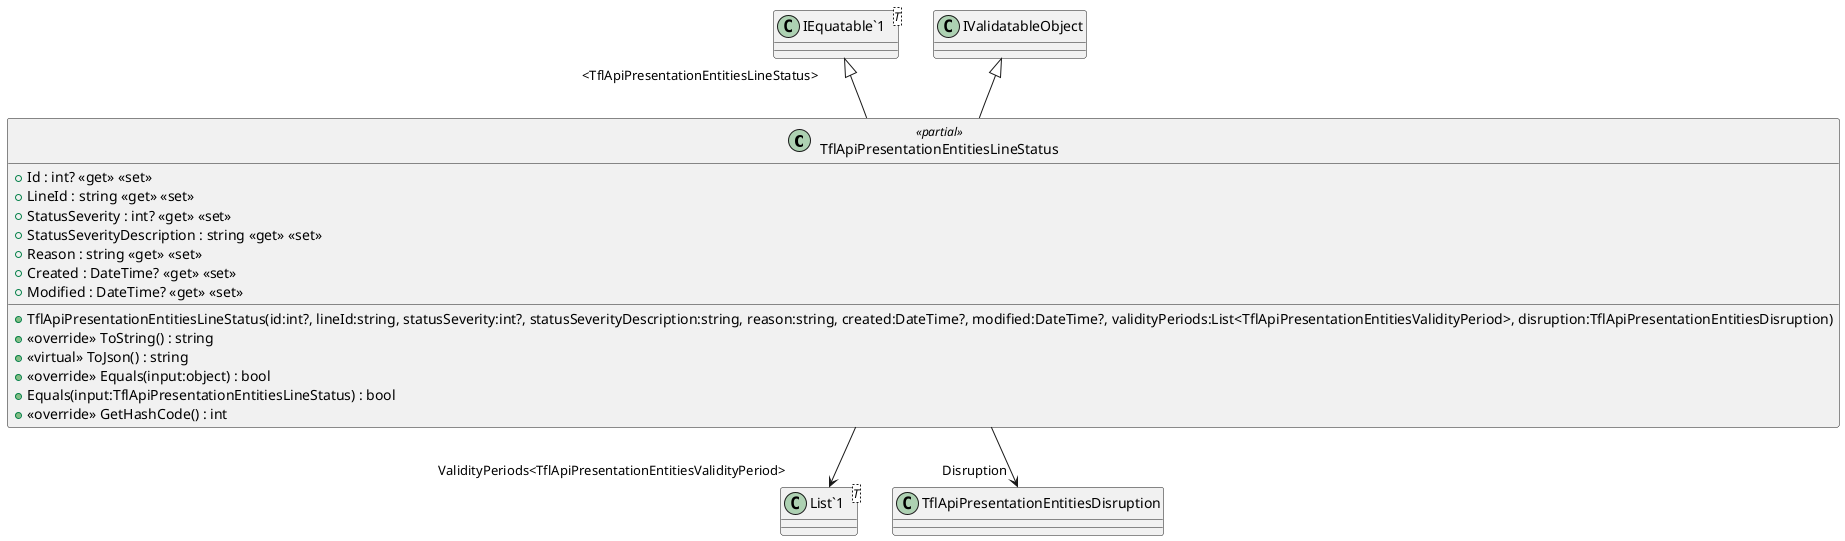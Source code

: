 @startuml
class TflApiPresentationEntitiesLineStatus <<partial>> {
    + TflApiPresentationEntitiesLineStatus(id:int?, lineId:string, statusSeverity:int?, statusSeverityDescription:string, reason:string, created:DateTime?, modified:DateTime?, validityPeriods:List<TflApiPresentationEntitiesValidityPeriod>, disruption:TflApiPresentationEntitiesDisruption)
    + Id : int? <<get>> <<set>>
    + LineId : string <<get>> <<set>>
    + StatusSeverity : int? <<get>> <<set>>
    + StatusSeverityDescription : string <<get>> <<set>>
    + Reason : string <<get>> <<set>>
    + Created : DateTime? <<get>> <<set>>
    + Modified : DateTime? <<get>> <<set>>
    + <<override>> ToString() : string
    + <<virtual>> ToJson() : string
    + <<override>> Equals(input:object) : bool
    + Equals(input:TflApiPresentationEntitiesLineStatus) : bool
    + <<override>> GetHashCode() : int
}
class "IEquatable`1"<T> {
}
class "List`1"<T> {
}
"IEquatable`1" "<TflApiPresentationEntitiesLineStatus>" <|-- TflApiPresentationEntitiesLineStatus
IValidatableObject <|-- TflApiPresentationEntitiesLineStatus
TflApiPresentationEntitiesLineStatus --> "ValidityPeriods<TflApiPresentationEntitiesValidityPeriod>" "List`1"
TflApiPresentationEntitiesLineStatus --> "Disruption" TflApiPresentationEntitiesDisruption
@enduml
